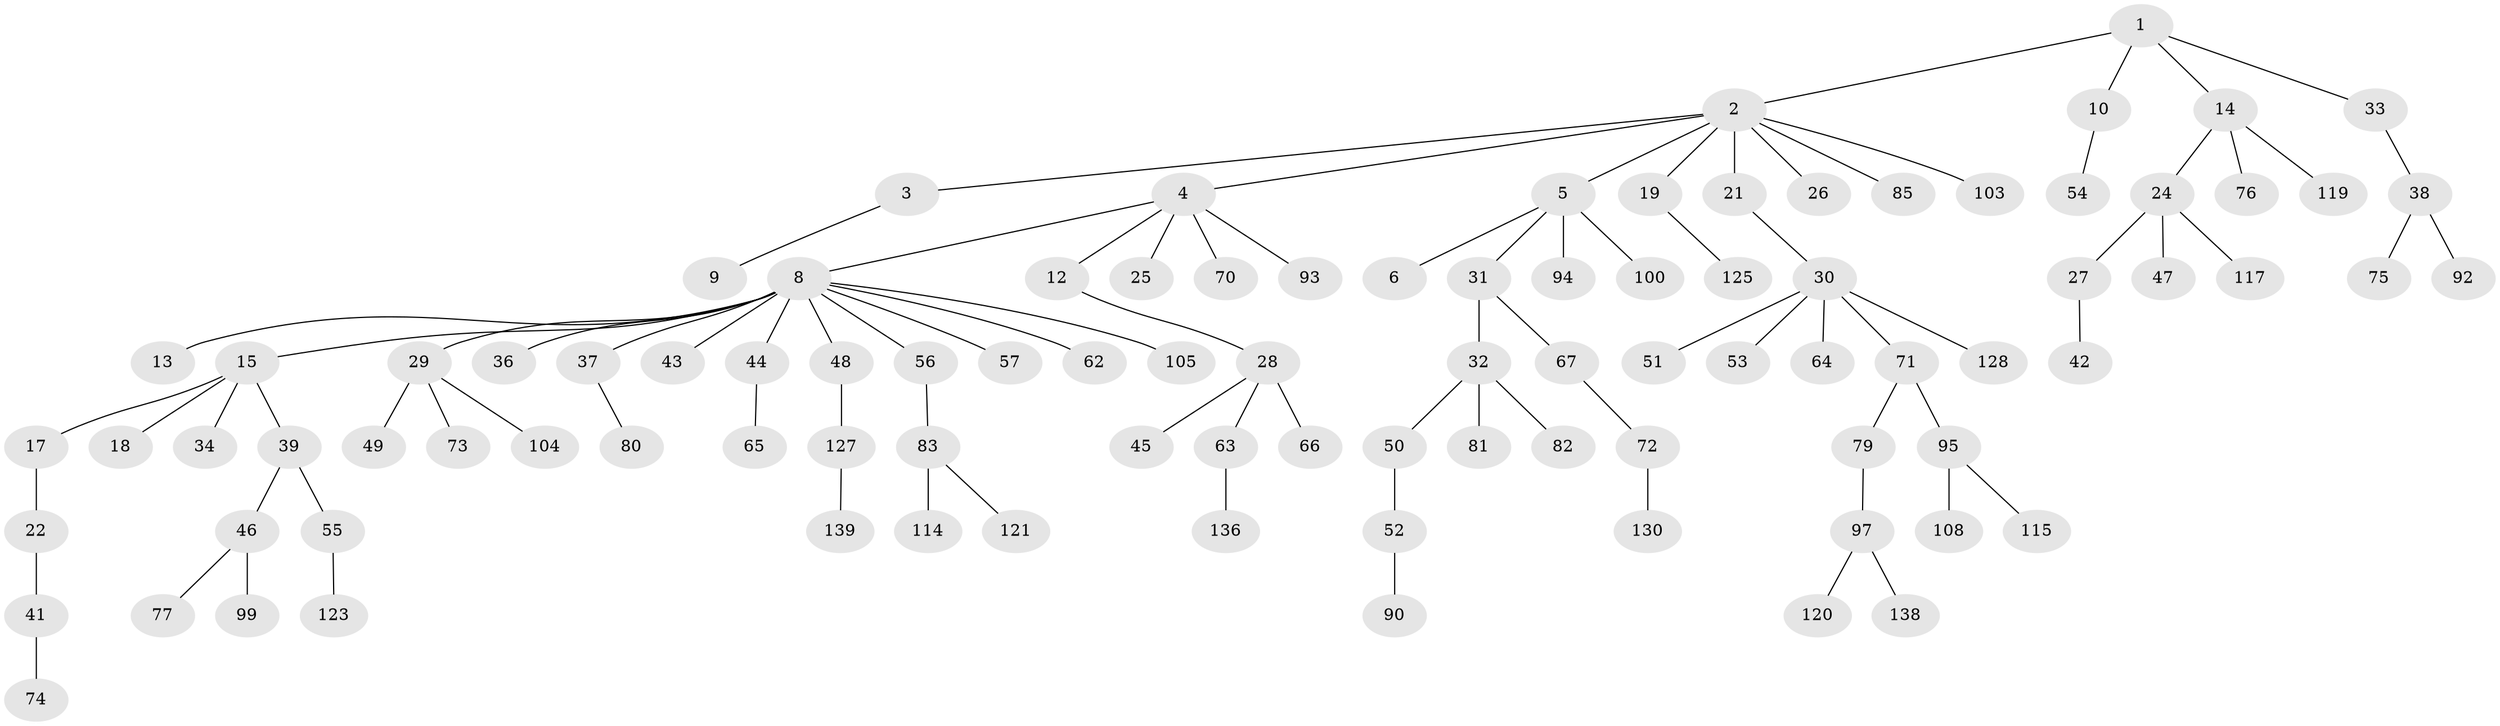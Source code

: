 // original degree distribution, {5: 0.02877697841726619, 7: 0.02158273381294964, 3: 0.11510791366906475, 6: 0.007194244604316547, 2: 0.2733812949640288, 4: 0.050359712230215826, 8: 0.007194244604316547, 1: 0.49640287769784175}
// Generated by graph-tools (version 1.1) at 2025/11/02/27/25 16:11:29]
// undirected, 96 vertices, 95 edges
graph export_dot {
graph [start="1"]
  node [color=gray90,style=filled];
  1 [super="+131"];
  2 [super="+7"];
  3 [super="+61"];
  4 [super="+68"];
  5 [super="+23"];
  6 [super="+40"];
  8 [super="+11"];
  9 [super="+20"];
  10 [super="+109"];
  12;
  13;
  14 [super="+78"];
  15 [super="+16"];
  17;
  18 [super="+107"];
  19 [super="+102"];
  21;
  22 [super="+59"];
  24 [super="+112"];
  25;
  26;
  27 [super="+91"];
  28 [super="+137"];
  29 [super="+35"];
  30 [super="+133"];
  31;
  32 [super="+88"];
  33;
  34 [super="+87"];
  36;
  37;
  38 [super="+58"];
  39 [super="+86"];
  41;
  42;
  43;
  44;
  45;
  46 [super="+134"];
  47;
  48 [super="+84"];
  49 [super="+124"];
  50;
  51 [super="+89"];
  52 [super="+113"];
  53;
  54 [super="+126"];
  55 [super="+60"];
  56;
  57;
  62;
  63 [super="+69"];
  64;
  65 [super="+122"];
  66;
  67 [super="+118"];
  70;
  71;
  72;
  73;
  74;
  75;
  76;
  77;
  79 [super="+96"];
  80;
  81 [super="+129"];
  82;
  83 [super="+111"];
  85;
  90 [super="+98"];
  92;
  93;
  94 [super="+132"];
  95 [super="+101"];
  97 [super="+110"];
  99;
  100 [super="+116"];
  103;
  104 [super="+106"];
  105;
  108;
  114;
  115;
  117;
  119;
  120 [super="+135"];
  121;
  123;
  125;
  127;
  128;
  130;
  136;
  138;
  139;
  1 -- 2;
  1 -- 10;
  1 -- 14;
  1 -- 33;
  2 -- 3;
  2 -- 4;
  2 -- 5;
  2 -- 21;
  2 -- 26;
  2 -- 19;
  2 -- 85;
  2 -- 103;
  3 -- 9;
  4 -- 8;
  4 -- 12;
  4 -- 25;
  4 -- 93;
  4 -- 70;
  5 -- 6;
  5 -- 94;
  5 -- 100;
  5 -- 31;
  8 -- 15;
  8 -- 37;
  8 -- 43;
  8 -- 56;
  8 -- 62;
  8 -- 105;
  8 -- 48;
  8 -- 29;
  8 -- 36;
  8 -- 57;
  8 -- 44;
  8 -- 13;
  10 -- 54;
  12 -- 28;
  14 -- 24;
  14 -- 76;
  14 -- 119;
  15 -- 17;
  15 -- 34;
  15 -- 18;
  15 -- 39;
  17 -- 22;
  19 -- 125;
  21 -- 30;
  22 -- 41;
  24 -- 27;
  24 -- 47;
  24 -- 117;
  27 -- 42;
  28 -- 45;
  28 -- 63;
  28 -- 66;
  29 -- 104;
  29 -- 73;
  29 -- 49;
  30 -- 51;
  30 -- 53;
  30 -- 64;
  30 -- 71;
  30 -- 128;
  31 -- 32;
  31 -- 67;
  32 -- 50;
  32 -- 81;
  32 -- 82;
  33 -- 38;
  37 -- 80;
  38 -- 75;
  38 -- 92;
  39 -- 46;
  39 -- 55;
  41 -- 74;
  44 -- 65;
  46 -- 77;
  46 -- 99;
  48 -- 127;
  50 -- 52;
  52 -- 90;
  55 -- 123;
  56 -- 83;
  63 -- 136;
  67 -- 72;
  71 -- 79;
  71 -- 95;
  72 -- 130;
  79 -- 97;
  83 -- 121;
  83 -- 114;
  95 -- 108;
  95 -- 115;
  97 -- 120;
  97 -- 138;
  127 -- 139;
}
